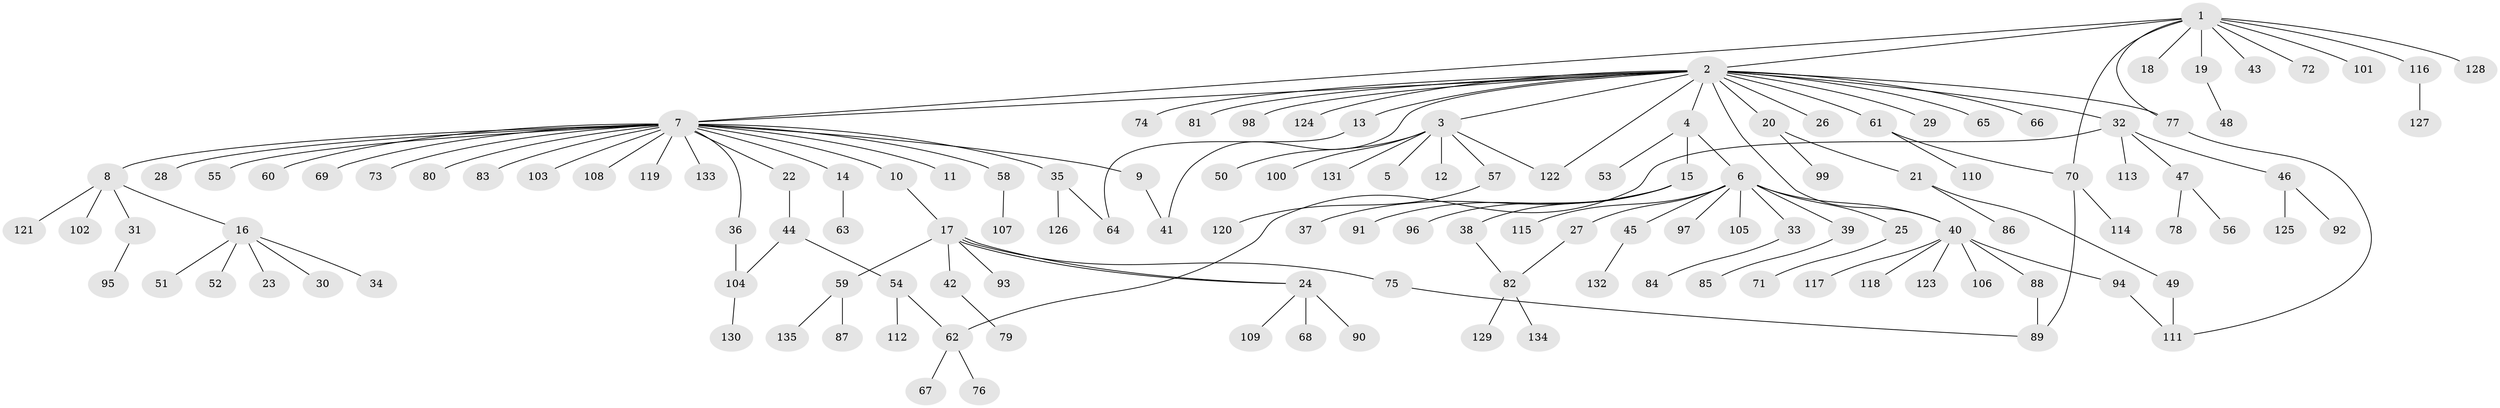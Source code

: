 // coarse degree distribution, {26: 0.009523809523809525, 7: 0.0380952380952381, 4: 0.0380952380952381, 1: 0.6666666666666666, 10: 0.009523809523809525, 21: 0.009523809523809525, 2: 0.1619047619047619, 5: 0.02857142857142857, 3: 0.0380952380952381}
// Generated by graph-tools (version 1.1) at 2025/51/02/27/25 19:51:58]
// undirected, 135 vertices, 149 edges
graph export_dot {
graph [start="1"]
  node [color=gray90,style=filled];
  1;
  2;
  3;
  4;
  5;
  6;
  7;
  8;
  9;
  10;
  11;
  12;
  13;
  14;
  15;
  16;
  17;
  18;
  19;
  20;
  21;
  22;
  23;
  24;
  25;
  26;
  27;
  28;
  29;
  30;
  31;
  32;
  33;
  34;
  35;
  36;
  37;
  38;
  39;
  40;
  41;
  42;
  43;
  44;
  45;
  46;
  47;
  48;
  49;
  50;
  51;
  52;
  53;
  54;
  55;
  56;
  57;
  58;
  59;
  60;
  61;
  62;
  63;
  64;
  65;
  66;
  67;
  68;
  69;
  70;
  71;
  72;
  73;
  74;
  75;
  76;
  77;
  78;
  79;
  80;
  81;
  82;
  83;
  84;
  85;
  86;
  87;
  88;
  89;
  90;
  91;
  92;
  93;
  94;
  95;
  96;
  97;
  98;
  99;
  100;
  101;
  102;
  103;
  104;
  105;
  106;
  107;
  108;
  109;
  110;
  111;
  112;
  113;
  114;
  115;
  116;
  117;
  118;
  119;
  120;
  121;
  122;
  123;
  124;
  125;
  126;
  127;
  128;
  129;
  130;
  131;
  132;
  133;
  134;
  135;
  1 -- 2;
  1 -- 7;
  1 -- 18;
  1 -- 19;
  1 -- 43;
  1 -- 70;
  1 -- 72;
  1 -- 77;
  1 -- 101;
  1 -- 116;
  1 -- 128;
  2 -- 3;
  2 -- 4;
  2 -- 7;
  2 -- 13;
  2 -- 20;
  2 -- 26;
  2 -- 29;
  2 -- 32;
  2 -- 40;
  2 -- 41;
  2 -- 61;
  2 -- 65;
  2 -- 66;
  2 -- 74;
  2 -- 77;
  2 -- 81;
  2 -- 98;
  2 -- 122;
  2 -- 124;
  3 -- 5;
  3 -- 12;
  3 -- 50;
  3 -- 57;
  3 -- 100;
  3 -- 122;
  3 -- 131;
  4 -- 6;
  4 -- 15;
  4 -- 53;
  6 -- 25;
  6 -- 27;
  6 -- 33;
  6 -- 39;
  6 -- 40;
  6 -- 45;
  6 -- 97;
  6 -- 105;
  6 -- 115;
  7 -- 8;
  7 -- 9;
  7 -- 10;
  7 -- 11;
  7 -- 14;
  7 -- 22;
  7 -- 28;
  7 -- 35;
  7 -- 36;
  7 -- 55;
  7 -- 58;
  7 -- 60;
  7 -- 69;
  7 -- 73;
  7 -- 80;
  7 -- 83;
  7 -- 103;
  7 -- 108;
  7 -- 119;
  7 -- 133;
  8 -- 16;
  8 -- 31;
  8 -- 102;
  8 -- 121;
  9 -- 41;
  10 -- 17;
  13 -- 64;
  14 -- 63;
  15 -- 37;
  15 -- 38;
  15 -- 91;
  15 -- 96;
  16 -- 23;
  16 -- 30;
  16 -- 34;
  16 -- 51;
  16 -- 52;
  17 -- 24;
  17 -- 24;
  17 -- 42;
  17 -- 59;
  17 -- 75;
  17 -- 93;
  19 -- 48;
  20 -- 21;
  20 -- 99;
  21 -- 49;
  21 -- 86;
  22 -- 44;
  24 -- 68;
  24 -- 90;
  24 -- 109;
  25 -- 71;
  27 -- 82;
  31 -- 95;
  32 -- 46;
  32 -- 47;
  32 -- 62;
  32 -- 113;
  33 -- 84;
  35 -- 64;
  35 -- 126;
  36 -- 104;
  38 -- 82;
  39 -- 85;
  40 -- 88;
  40 -- 94;
  40 -- 106;
  40 -- 117;
  40 -- 118;
  40 -- 123;
  42 -- 79;
  44 -- 54;
  44 -- 104;
  45 -- 132;
  46 -- 92;
  46 -- 125;
  47 -- 56;
  47 -- 78;
  49 -- 111;
  54 -- 62;
  54 -- 112;
  57 -- 120;
  58 -- 107;
  59 -- 87;
  59 -- 135;
  61 -- 70;
  61 -- 110;
  62 -- 67;
  62 -- 76;
  70 -- 89;
  70 -- 114;
  75 -- 89;
  77 -- 111;
  82 -- 129;
  82 -- 134;
  88 -- 89;
  94 -- 111;
  104 -- 130;
  116 -- 127;
}
